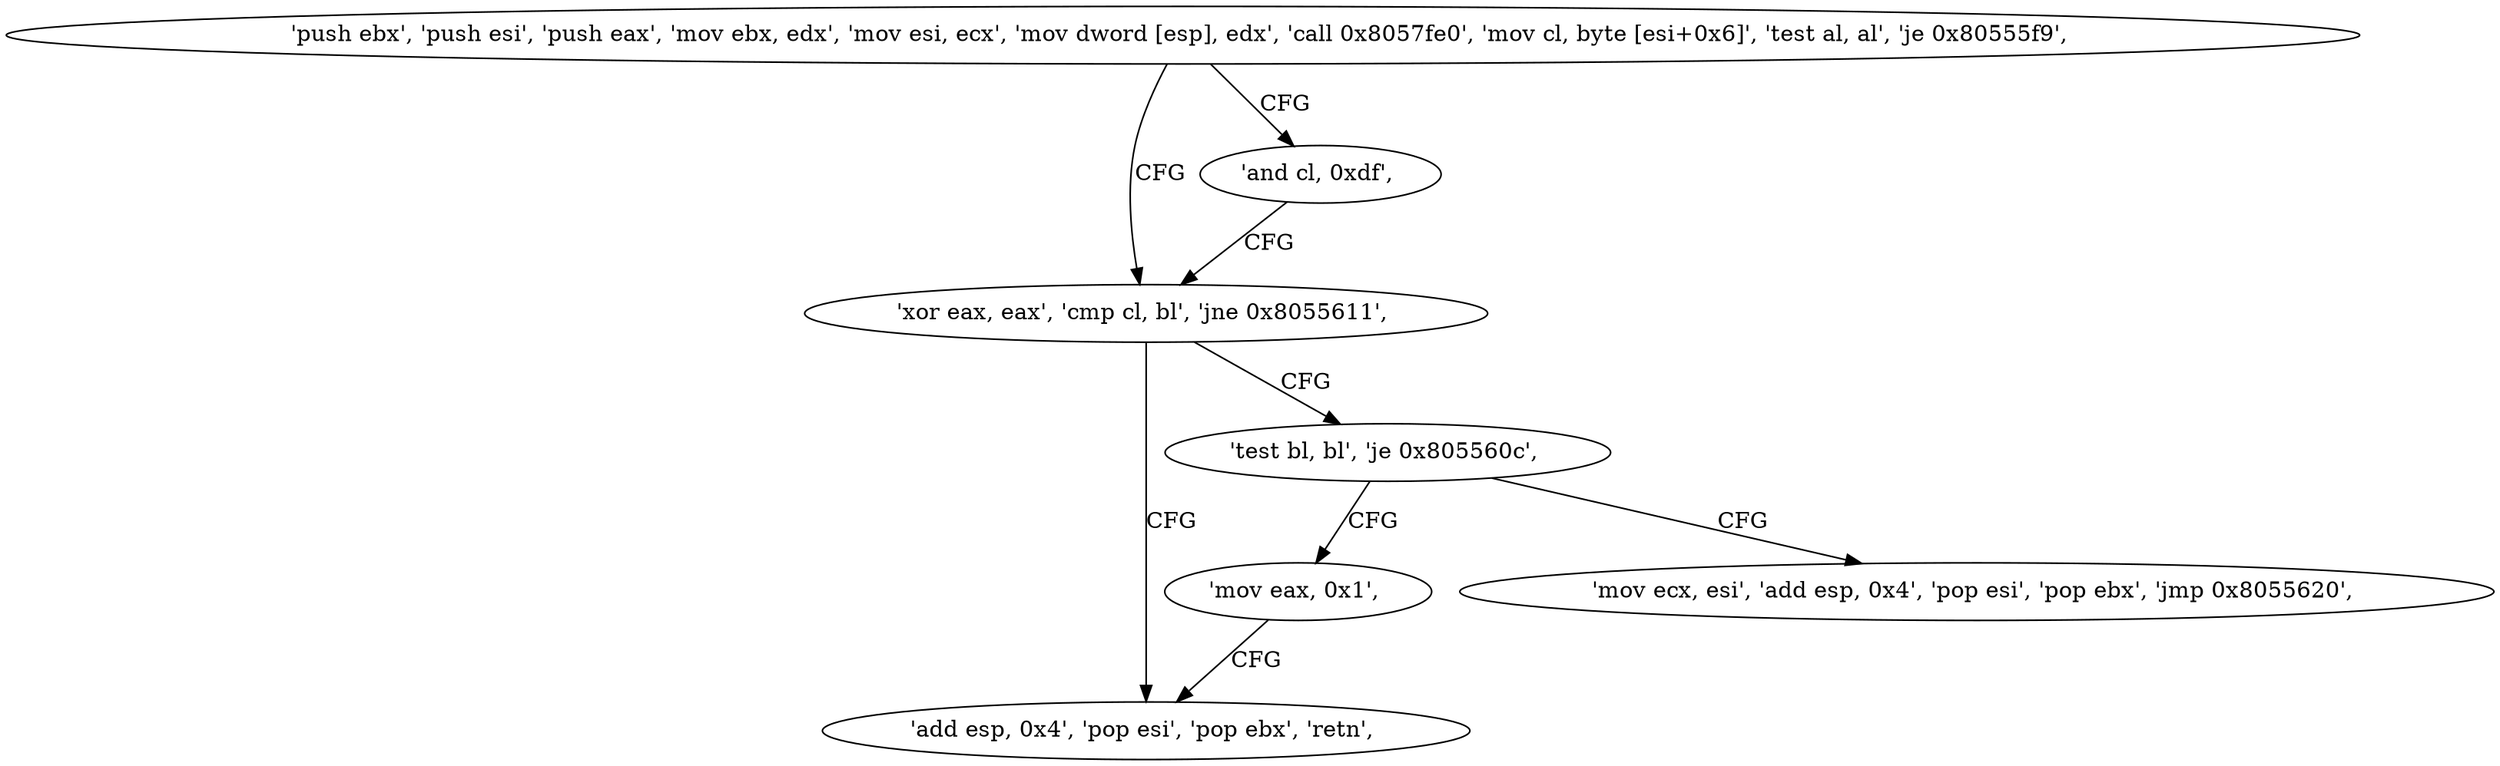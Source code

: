 digraph "func" {
"134567392" [label = "'push ebx', 'push esi', 'push eax', 'mov ebx, edx', 'mov esi, ecx', 'mov dword [esp], edx', 'call 0x8057fe0', 'mov cl, byte [esi+0x6]', 'test al, al', 'je 0x80555f9', " ]
"134567417" [label = "'xor eax, eax', 'cmp cl, bl', 'jne 0x8055611', " ]
"134567414" [label = "'and cl, 0xdf', " ]
"134567441" [label = "'add esp, 0x4', 'pop esi', 'pop ebx', 'retn', " ]
"134567423" [label = "'test bl, bl', 'je 0x805560c', " ]
"134567436" [label = "'mov eax, 0x1', " ]
"134567427" [label = "'mov ecx, esi', 'add esp, 0x4', 'pop esi', 'pop ebx', 'jmp 0x8055620', " ]
"134567392" -> "134567417" [ label = "CFG" ]
"134567392" -> "134567414" [ label = "CFG" ]
"134567417" -> "134567441" [ label = "CFG" ]
"134567417" -> "134567423" [ label = "CFG" ]
"134567414" -> "134567417" [ label = "CFG" ]
"134567423" -> "134567436" [ label = "CFG" ]
"134567423" -> "134567427" [ label = "CFG" ]
"134567436" -> "134567441" [ label = "CFG" ]
}
